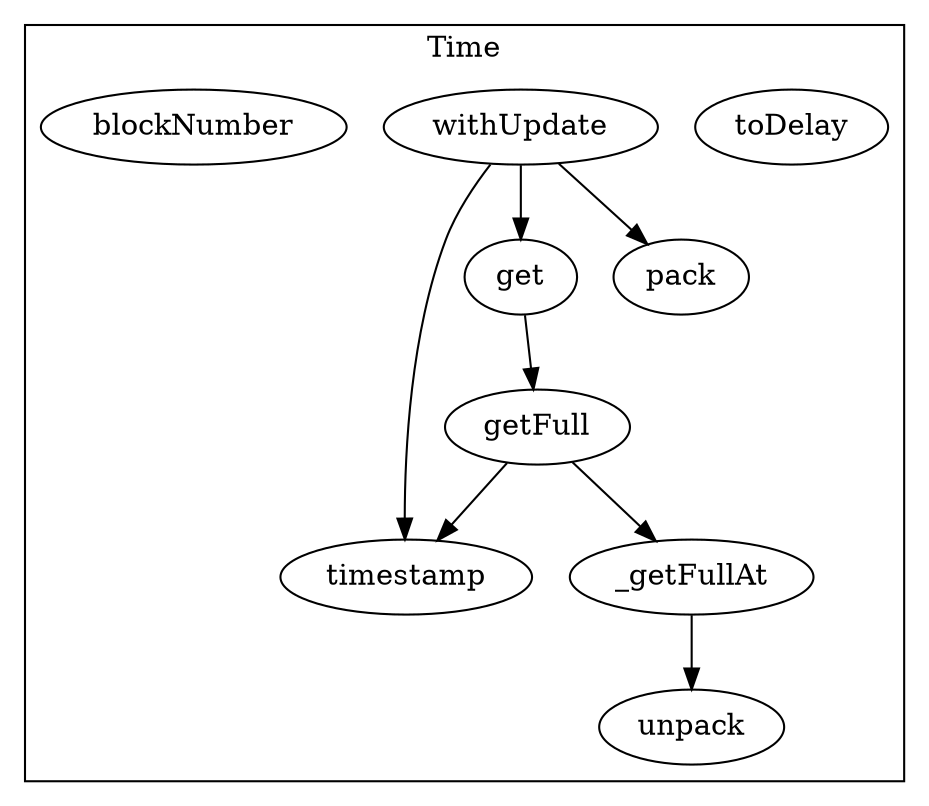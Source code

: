 strict digraph {
subgraph cluster_14445_Time {
label = "Time"
"14445_unpack" [label="unpack"]
"14445_toDelay" [label="toDelay"]
"14445_timestamp" [label="timestamp"]
"14445_getFull" [label="getFull"]
"14445_get" [label="get"]
"14445_withUpdate" [label="withUpdate"]
"14445_pack" [label="pack"]
"14445_blockNumber" [label="blockNumber"]
"14445__getFullAt" [label="_getFullAt"]
"14445_withUpdate" -> "14445_pack"
"14445_getFull" -> "14445_timestamp"
"14445_withUpdate" -> "14445_timestamp"
"14445_getFull" -> "14445__getFullAt"
}subgraph cluster_solidity {
label = "[Solidity]"
}"14445__getFullAt" -> "14445_unpack"
"14445_withUpdate" -> "14445_get"
"14445_get" -> "14445_getFull"
}